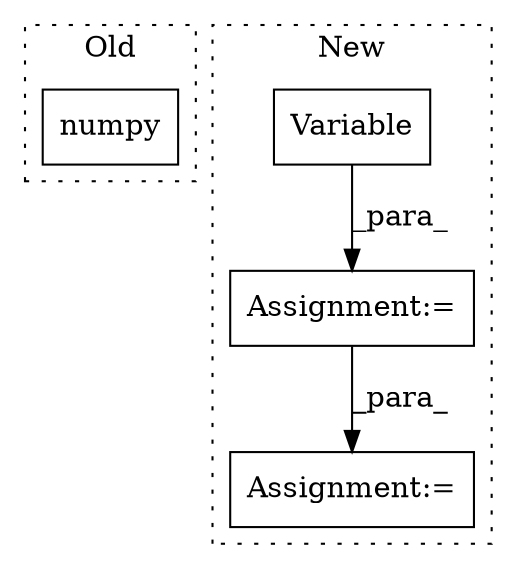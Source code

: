 digraph G {
subgraph cluster0 {
1 [label="numpy" a="32" s="1342" l="7" shape="box"];
label = "Old";
style="dotted";
}
subgraph cluster1 {
2 [label="Variable" a="32" s="1102,1141" l="9,1" shape="box"];
3 [label="Assignment:=" a="7" s="1086" l="1" shape="box"];
4 [label="Assignment:=" a="7" s="1171" l="1" shape="box"];
label = "New";
style="dotted";
}
2 -> 3 [label="_para_"];
3 -> 4 [label="_para_"];
}